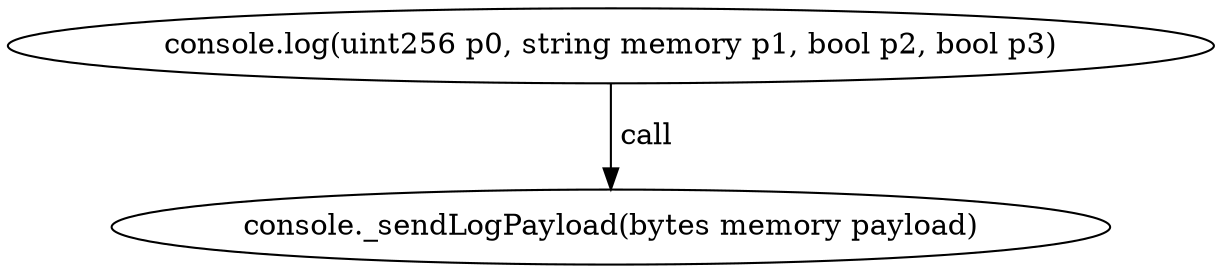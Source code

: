 digraph "" {
	graph [bb="0,0,489.86,124.8"];
	node [label="\N"];
	"console.log(uint256 p0, string memory p1, bool p2, bool p3)"	 [height=0.5,
		pos="244.93,106.8",
		width=6.8036];
	"console._sendLogPayload(bytes memory payload)"	 [height=0.5,
		pos="244.93,18",
		width=5.7372];
	"console.log(uint256 p0, string memory p1, bool p2, bool p3)" -> "console._sendLogPayload(bytes memory payload)" [key=call,
	label=" call",
	lp="256.78,62.4",
	pos="e,244.93,36.072 244.93,88.401 244.93,76.295 244.93,60.208 244.93,46.467"];
}
digraph "" {
	graph [bb="0,0,489.86,124.8"];
	node [label="\N"];
	"console.log(uint256 p0, string memory p1, bool p2, bool p3)"	 [height=0.5,
		pos="244.93,106.8",
		width=6.8036];
	"console._sendLogPayload(bytes memory payload)"	 [height=0.5,
		pos="244.93,18",
		width=5.7372];
	"console.log(uint256 p0, string memory p1, bool p2, bool p3)" -> "console._sendLogPayload(bytes memory payload)" [key=call,
	label=" call",
	lp="256.78,62.4",
	pos="e,244.93,36.072 244.93,88.401 244.93,76.295 244.93,60.208 244.93,46.467"];
}
